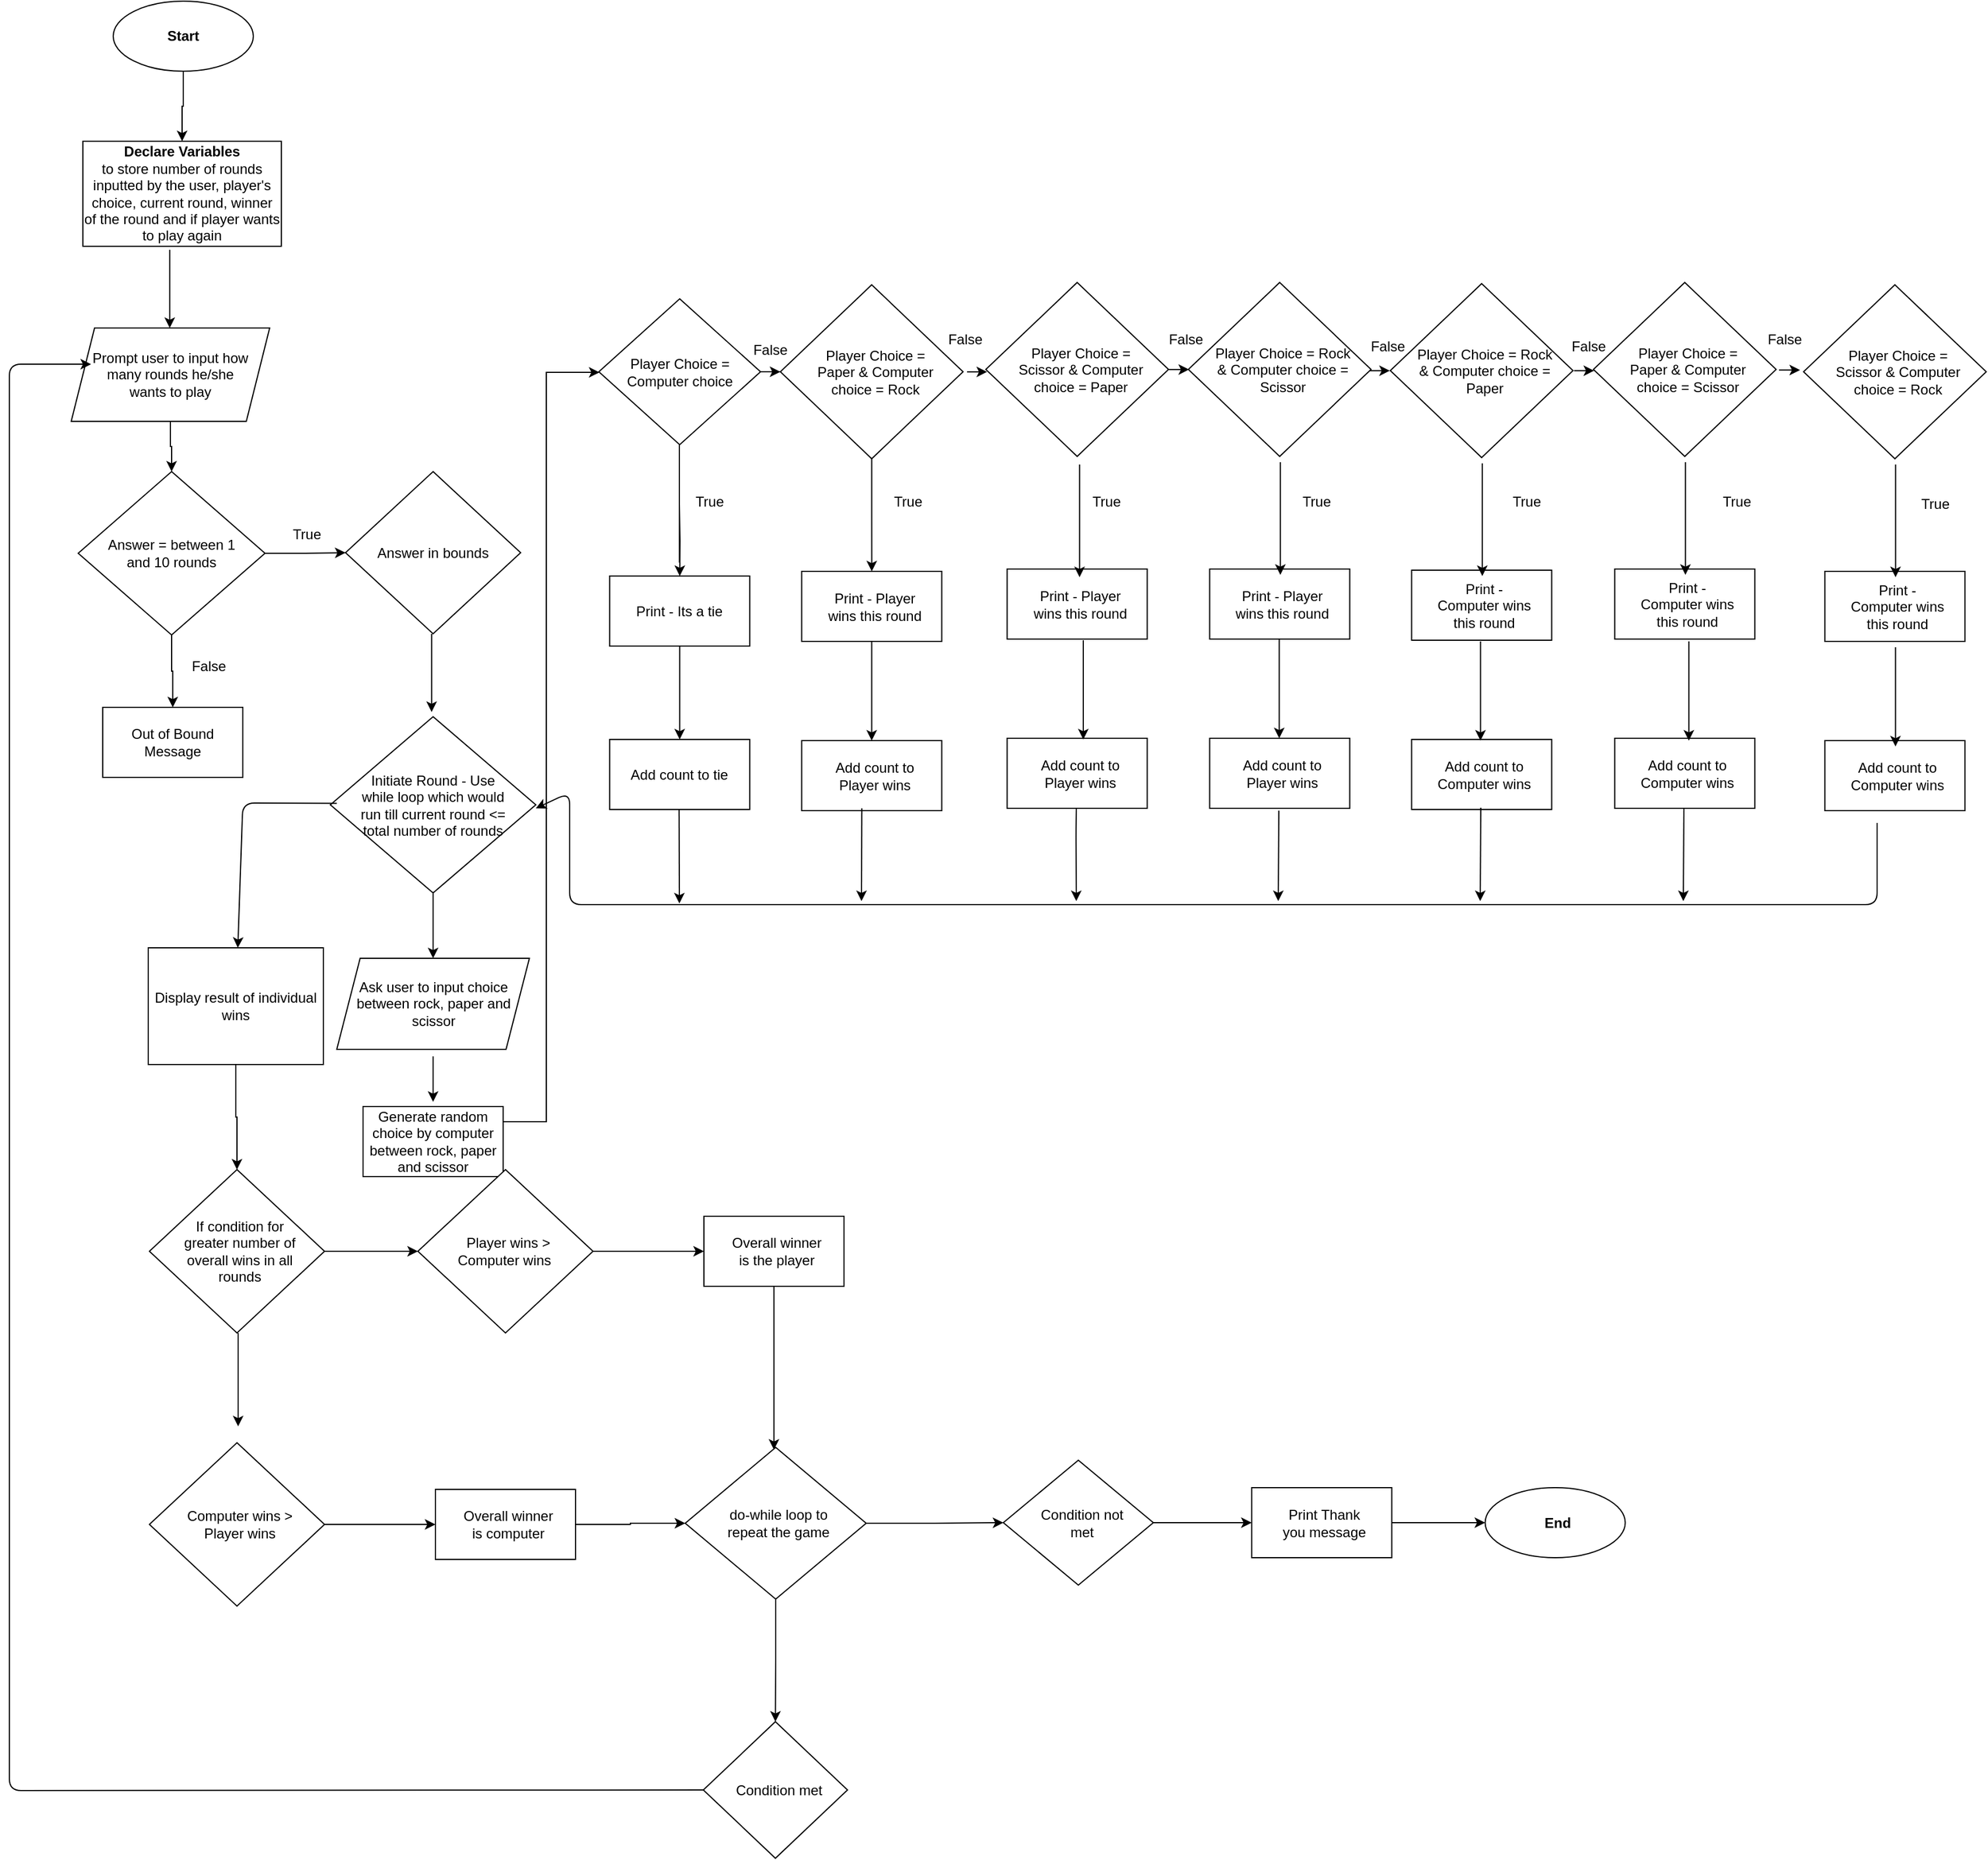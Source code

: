 <mxfile version="15.3.0" type="device"><diagram id="C5RBs43oDa-KdzZeNtuy" name="Page-1"><mxGraphModel dx="2771" dy="669" grid="1" gridSize="10" guides="1" tooltips="1" connect="1" arrows="1" fold="1" page="1" pageScale="1" pageWidth="1654" pageHeight="1169" math="0" shadow="0"><root><mxCell id="WIyWlLk6GJQsqaUBKTNV-0"/><mxCell id="WIyWlLk6GJQsqaUBKTNV-1" parent="WIyWlLk6GJQsqaUBKTNV-0"/><mxCell id="JUkOuevVj1jtZWXsdMkm-1" value="" style="edgeStyle=orthogonalEdgeStyle;rounded=0;orthogonalLoop=1;jettySize=auto;html=1;exitX=0.5;exitY=1;exitDx=0;exitDy=0;entryX=0.5;entryY=0;entryDx=0;entryDy=0;" parent="WIyWlLk6GJQsqaUBKTNV-1" source="JUkOuevVj1jtZWXsdMkm-0" target="WIyWlLk6GJQsqaUBKTNV-3" edge="1"><mxGeometry relative="1" as="geometry"/></mxCell><mxCell id="WIyWlLk6GJQsqaUBKTNV-3" value="&lt;b&gt;Declare Variables&lt;/b&gt;&lt;br&gt;to store number of rounds inputted by the user, player's choice, current round, winner of the round and if player wants to play again" style="rounded=0;whiteSpace=wrap;html=1;fontSize=12;glass=0;strokeWidth=1;shadow=0;" parent="WIyWlLk6GJQsqaUBKTNV-1" vertex="1"><mxGeometry x="23" y="139" width="170" height="90" as="geometry"/></mxCell><mxCell id="JUkOuevVj1jtZWXsdMkm-0" value="&lt;b&gt;Start&lt;/b&gt;" style="ellipse;whiteSpace=wrap;html=1;rounded=1;shadow=0;strokeWidth=1;glass=0;" parent="WIyWlLk6GJQsqaUBKTNV-1" vertex="1"><mxGeometry x="49" y="19" width="120" height="60" as="geometry"/></mxCell><mxCell id="_ZyoI_mvAXQ_mDscPyOD-2" value="" style="edgeStyle=orthogonalEdgeStyle;rounded=0;orthogonalLoop=1;jettySize=auto;html=1;" edge="1" parent="WIyWlLk6GJQsqaUBKTNV-1" source="_ZyoI_mvAXQ_mDscPyOD-0" target="_ZyoI_mvAXQ_mDscPyOD-1"><mxGeometry relative="1" as="geometry"/></mxCell><mxCell id="_ZyoI_mvAXQ_mDscPyOD-0" value="Prompt user to input how many rounds he/she wants to play" style="shape=parallelogram;perimeter=parallelogramPerimeter;html=1;fixedSize=1;rounded=0;whiteSpace=wrap;spacingLeft=15;spacingRight=15;" vertex="1" parent="WIyWlLk6GJQsqaUBKTNV-1"><mxGeometry x="13" y="299" width="170" height="80" as="geometry"/></mxCell><mxCell id="_ZyoI_mvAXQ_mDscPyOD-6" value="" style="edgeStyle=orthogonalEdgeStyle;rounded=0;orthogonalLoop=1;jettySize=auto;html=1;" edge="1" parent="WIyWlLk6GJQsqaUBKTNV-1" source="_ZyoI_mvAXQ_mDscPyOD-1" target="_ZyoI_mvAXQ_mDscPyOD-5"><mxGeometry relative="1" as="geometry"/></mxCell><mxCell id="_ZyoI_mvAXQ_mDscPyOD-13" value="" style="edgeStyle=orthogonalEdgeStyle;rounded=0;orthogonalLoop=1;jettySize=auto;html=1;" edge="1" parent="WIyWlLk6GJQsqaUBKTNV-1" source="_ZyoI_mvAXQ_mDscPyOD-1" target="_ZyoI_mvAXQ_mDscPyOD-14"><mxGeometry relative="1" as="geometry"><mxPoint x="301" y="492" as="targetPoint"/></mxGeometry></mxCell><mxCell id="_ZyoI_mvAXQ_mDscPyOD-1" value="Answer = between 1 and 10 rounds" style="rhombus;whiteSpace=wrap;html=1;rounded=0;spacingLeft=15;spacingRight=15;" vertex="1" parent="WIyWlLk6GJQsqaUBKTNV-1"><mxGeometry x="19" y="422" width="160" height="140" as="geometry"/></mxCell><mxCell id="_ZyoI_mvAXQ_mDscPyOD-5" value="Out of Bound Message" style="whiteSpace=wrap;html=1;rounded=0;spacingLeft=15;spacingRight=15;" vertex="1" parent="WIyWlLk6GJQsqaUBKTNV-1"><mxGeometry x="40" y="624" width="120" height="60" as="geometry"/></mxCell><mxCell id="_ZyoI_mvAXQ_mDscPyOD-9" value="" style="endArrow=classic;html=1;" edge="1" parent="WIyWlLk6GJQsqaUBKTNV-1"><mxGeometry width="50" height="50" relative="1" as="geometry"><mxPoint x="97.41" y="232" as="sourcePoint"/><mxPoint x="97.41" y="299" as="targetPoint"/><Array as="points"><mxPoint x="97.41" y="269"/></Array></mxGeometry></mxCell><mxCell id="_ZyoI_mvAXQ_mDscPyOD-10" value="False" style="text;html=1;strokeColor=none;fillColor=none;align=center;verticalAlign=middle;whiteSpace=wrap;rounded=0;" vertex="1" parent="WIyWlLk6GJQsqaUBKTNV-1"><mxGeometry x="111" y="579" width="40" height="20" as="geometry"/></mxCell><mxCell id="_ZyoI_mvAXQ_mDscPyOD-11" value="True" style="text;html=1;strokeColor=none;fillColor=none;align=center;verticalAlign=middle;whiteSpace=wrap;rounded=0;" vertex="1" parent="WIyWlLk6GJQsqaUBKTNV-1"><mxGeometry x="205" y="466" width="20" height="20" as="geometry"/></mxCell><mxCell id="_ZyoI_mvAXQ_mDscPyOD-14" value="Answer in bounds" style="rhombus;whiteSpace=wrap;html=1;rounded=0;" vertex="1" parent="WIyWlLk6GJQsqaUBKTNV-1"><mxGeometry x="248" y="422" width="150" height="139" as="geometry"/></mxCell><mxCell id="_ZyoI_mvAXQ_mDscPyOD-15" value="Ask user to input choice between rock, paper and scissor" style="shape=parallelogram;perimeter=parallelogramPerimeter;whiteSpace=wrap;html=1;fixedSize=1;rounded=0;" vertex="1" parent="WIyWlLk6GJQsqaUBKTNV-1"><mxGeometry x="240.5" y="839" width="165" height="78" as="geometry"/></mxCell><mxCell id="_ZyoI_mvAXQ_mDscPyOD-18" value="" style="edgeStyle=orthogonalEdgeStyle;rounded=0;orthogonalLoop=1;jettySize=auto;html=1;" edge="1" parent="WIyWlLk6GJQsqaUBKTNV-1" source="_ZyoI_mvAXQ_mDscPyOD-17" target="_ZyoI_mvAXQ_mDscPyOD-15"><mxGeometry relative="1" as="geometry"/></mxCell><mxCell id="_ZyoI_mvAXQ_mDscPyOD-17" value="Initiate Round - Use while loop which would run till current round &amp;lt;= total number of rounds" style="rhombus;whiteSpace=wrap;html=1;rounded=0;spacingLeft=20;spacingRight=20;" vertex="1" parent="WIyWlLk6GJQsqaUBKTNV-1"><mxGeometry x="235" y="632" width="176" height="151" as="geometry"/></mxCell><mxCell id="_ZyoI_mvAXQ_mDscPyOD-23" value="" style="edgeStyle=orthogonalEdgeStyle;rounded=0;orthogonalLoop=1;jettySize=auto;html=1;" edge="1" parent="WIyWlLk6GJQsqaUBKTNV-1" source="_ZyoI_mvAXQ_mDscPyOD-19" target="_ZyoI_mvAXQ_mDscPyOD-22"><mxGeometry relative="1" as="geometry"><Array as="points"><mxPoint x="420" y="979"/><mxPoint x="420" y="337"/></Array></mxGeometry></mxCell><mxCell id="_ZyoI_mvAXQ_mDscPyOD-19" value="Generate random choice by computer between rock, paper and scissor" style="whiteSpace=wrap;html=1;rounded=0;" vertex="1" parent="WIyWlLk6GJQsqaUBKTNV-1"><mxGeometry x="263" y="966" width="120" height="60" as="geometry"/></mxCell><mxCell id="_ZyoI_mvAXQ_mDscPyOD-25" value="" style="edgeStyle=orthogonalEdgeStyle;rounded=0;orthogonalLoop=1;jettySize=auto;html=1;startArrow=none;" edge="1" parent="WIyWlLk6GJQsqaUBKTNV-1" target="_ZyoI_mvAXQ_mDscPyOD-24"><mxGeometry relative="1" as="geometry"><mxPoint x="534" y="450" as="sourcePoint"/></mxGeometry></mxCell><mxCell id="_ZyoI_mvAXQ_mDscPyOD-31" value="" style="edgeStyle=orthogonalEdgeStyle;rounded=0;orthogonalLoop=1;jettySize=auto;html=1;" edge="1" parent="WIyWlLk6GJQsqaUBKTNV-1" source="_ZyoI_mvAXQ_mDscPyOD-22" target="_ZyoI_mvAXQ_mDscPyOD-30"><mxGeometry relative="1" as="geometry"/></mxCell><mxCell id="_ZyoI_mvAXQ_mDscPyOD-22" value="Player Choice = Computer choice" style="rhombus;whiteSpace=wrap;html=1;rounded=0;" vertex="1" parent="WIyWlLk6GJQsqaUBKTNV-1"><mxGeometry x="465" y="274" width="138.5" height="125" as="geometry"/></mxCell><mxCell id="_ZyoI_mvAXQ_mDscPyOD-27" value="" style="edgeStyle=orthogonalEdgeStyle;rounded=0;orthogonalLoop=1;jettySize=auto;html=1;" edge="1" parent="WIyWlLk6GJQsqaUBKTNV-1" source="_ZyoI_mvAXQ_mDscPyOD-24" target="_ZyoI_mvAXQ_mDscPyOD-26"><mxGeometry relative="1" as="geometry"/></mxCell><mxCell id="_ZyoI_mvAXQ_mDscPyOD-24" value="Print - Its a tie" style="whiteSpace=wrap;html=1;rounded=0;" vertex="1" parent="WIyWlLk6GJQsqaUBKTNV-1"><mxGeometry x="474.25" y="511.5" width="120" height="60" as="geometry"/></mxCell><mxCell id="_ZyoI_mvAXQ_mDscPyOD-26" value="Add count to tie" style="whiteSpace=wrap;html=1;rounded=0;" vertex="1" parent="WIyWlLk6GJQsqaUBKTNV-1"><mxGeometry x="474.25" y="651.5" width="120" height="60" as="geometry"/></mxCell><mxCell id="_ZyoI_mvAXQ_mDscPyOD-36" value="" style="edgeStyle=orthogonalEdgeStyle;rounded=0;orthogonalLoop=1;jettySize=auto;html=1;" edge="1" parent="WIyWlLk6GJQsqaUBKTNV-1" source="_ZyoI_mvAXQ_mDscPyOD-30" target="_ZyoI_mvAXQ_mDscPyOD-35"><mxGeometry relative="1" as="geometry"/></mxCell><mxCell id="_ZyoI_mvAXQ_mDscPyOD-30" value="Player Choice = Paper &amp;amp; Computer choice = Rock" style="rhombus;whiteSpace=wrap;html=1;rounded=0;spacingLeft=20;spacingRight=15;" vertex="1" parent="WIyWlLk6GJQsqaUBKTNV-1"><mxGeometry x="620.5" y="262" width="156.5" height="149" as="geometry"/></mxCell><mxCell id="_ZyoI_mvAXQ_mDscPyOD-32" value="True" style="text;html=1;strokeColor=none;fillColor=none;align=center;verticalAlign=middle;whiteSpace=wrap;rounded=0;" vertex="1" parent="WIyWlLk6GJQsqaUBKTNV-1"><mxGeometry x="550" y="438" width="20" height="20" as="geometry"/></mxCell><mxCell id="_ZyoI_mvAXQ_mDscPyOD-33" value="" style="edgeStyle=orthogonalEdgeStyle;rounded=0;orthogonalLoop=1;jettySize=auto;html=1;endArrow=none;" edge="1" parent="WIyWlLk6GJQsqaUBKTNV-1" source="_ZyoI_mvAXQ_mDscPyOD-22"><mxGeometry relative="1" as="geometry"><mxPoint x="534.235" y="398.987" as="sourcePoint"/><mxPoint x="534" y="500" as="targetPoint"/><Array as="points"><mxPoint x="534" y="440"/></Array></mxGeometry></mxCell><mxCell id="_ZyoI_mvAXQ_mDscPyOD-34" value="False" style="text;html=1;strokeColor=none;fillColor=none;align=center;verticalAlign=middle;whiteSpace=wrap;rounded=0;" vertex="1" parent="WIyWlLk6GJQsqaUBKTNV-1"><mxGeometry x="592" y="308" width="40" height="20" as="geometry"/></mxCell><mxCell id="_ZyoI_mvAXQ_mDscPyOD-38" value="" style="edgeStyle=orthogonalEdgeStyle;rounded=0;orthogonalLoop=1;jettySize=auto;html=1;" edge="1" parent="WIyWlLk6GJQsqaUBKTNV-1" source="_ZyoI_mvAXQ_mDscPyOD-35" target="_ZyoI_mvAXQ_mDscPyOD-37"><mxGeometry relative="1" as="geometry"/></mxCell><mxCell id="_ZyoI_mvAXQ_mDscPyOD-35" value="Print - Player wins this round" style="whiteSpace=wrap;html=1;rounded=0;spacingLeft=20;spacingRight=15;" vertex="1" parent="WIyWlLk6GJQsqaUBKTNV-1"><mxGeometry x="638.75" y="507.5" width="120" height="60" as="geometry"/></mxCell><mxCell id="_ZyoI_mvAXQ_mDscPyOD-37" value="Add count to Player wins" style="whiteSpace=wrap;html=1;rounded=0;spacingLeft=20;spacingRight=15;" vertex="1" parent="WIyWlLk6GJQsqaUBKTNV-1"><mxGeometry x="638.75" y="652.5" width="120" height="60" as="geometry"/></mxCell><mxCell id="_ZyoI_mvAXQ_mDscPyOD-41" value="Player Choice = Scissor &amp;amp; Computer choice = Paper" style="rhombus;whiteSpace=wrap;html=1;rounded=0;spacingLeft=20;spacingRight=15;" vertex="1" parent="WIyWlLk6GJQsqaUBKTNV-1"><mxGeometry x="796.5" y="260" width="156.5" height="149" as="geometry"/></mxCell><mxCell id="_ZyoI_mvAXQ_mDscPyOD-42" value="Print - Player wins this round" style="whiteSpace=wrap;html=1;rounded=0;spacingLeft=20;spacingRight=15;" vertex="1" parent="WIyWlLk6GJQsqaUBKTNV-1"><mxGeometry x="814.75" y="505.5" width="120" height="60" as="geometry"/></mxCell><mxCell id="_ZyoI_mvAXQ_mDscPyOD-43" value="Add count to Player wins" style="whiteSpace=wrap;html=1;rounded=0;spacingLeft=20;spacingRight=15;" vertex="1" parent="WIyWlLk6GJQsqaUBKTNV-1"><mxGeometry x="814.75" y="650.5" width="120" height="60" as="geometry"/></mxCell><mxCell id="_ZyoI_mvAXQ_mDscPyOD-44" value="Player Choice = Rock &amp;amp; Computer choice = Scissor" style="rhombus;whiteSpace=wrap;html=1;rounded=0;spacingLeft=20;spacingRight=15;" vertex="1" parent="WIyWlLk6GJQsqaUBKTNV-1"><mxGeometry x="970" y="260" width="156.5" height="149" as="geometry"/></mxCell><mxCell id="_ZyoI_mvAXQ_mDscPyOD-45" value="Print - Player wins this round" style="whiteSpace=wrap;html=1;rounded=0;spacingLeft=20;spacingRight=15;" vertex="1" parent="WIyWlLk6GJQsqaUBKTNV-1"><mxGeometry x="988.25" y="505.5" width="120" height="60" as="geometry"/></mxCell><mxCell id="_ZyoI_mvAXQ_mDscPyOD-46" value="Add count to Player wins" style="whiteSpace=wrap;html=1;rounded=0;spacingLeft=20;spacingRight=15;" vertex="1" parent="WIyWlLk6GJQsqaUBKTNV-1"><mxGeometry x="988.25" y="650.5" width="120" height="60" as="geometry"/></mxCell><mxCell id="_ZyoI_mvAXQ_mDscPyOD-47" value="" style="edgeStyle=orthogonalEdgeStyle;rounded=0;orthogonalLoop=1;jettySize=auto;html=1;" edge="1" parent="WIyWlLk6GJQsqaUBKTNV-1"><mxGeometry relative="1" as="geometry"><mxPoint x="876.8" y="415.952" as="sourcePoint"/><mxPoint x="876.8" y="512.5" as="targetPoint"/></mxGeometry></mxCell><mxCell id="_ZyoI_mvAXQ_mDscPyOD-48" value="" style="edgeStyle=orthogonalEdgeStyle;rounded=0;orthogonalLoop=1;jettySize=auto;html=1;" edge="1" parent="WIyWlLk6GJQsqaUBKTNV-1"><mxGeometry relative="1" as="geometry"><mxPoint x="880" y="566.5" as="sourcePoint"/><mxPoint x="880" y="651.5" as="targetPoint"/></mxGeometry></mxCell><mxCell id="_ZyoI_mvAXQ_mDscPyOD-49" value="" style="edgeStyle=orthogonalEdgeStyle;rounded=0;orthogonalLoop=1;jettySize=auto;html=1;" edge="1" parent="WIyWlLk6GJQsqaUBKTNV-1"><mxGeometry relative="1" as="geometry"><mxPoint x="1048.8" y="413.952" as="sourcePoint"/><mxPoint x="1048.8" y="510.5" as="targetPoint"/></mxGeometry></mxCell><mxCell id="_ZyoI_mvAXQ_mDscPyOD-55" value="True" style="text;html=1;strokeColor=none;fillColor=none;align=center;verticalAlign=middle;whiteSpace=wrap;rounded=0;" vertex="1" parent="WIyWlLk6GJQsqaUBKTNV-1"><mxGeometry x="720" y="438" width="20" height="20" as="geometry"/></mxCell><mxCell id="_ZyoI_mvAXQ_mDscPyOD-56" value="True" style="text;html=1;strokeColor=none;fillColor=none;align=center;verticalAlign=middle;whiteSpace=wrap;rounded=0;" vertex="1" parent="WIyWlLk6GJQsqaUBKTNV-1"><mxGeometry x="890" y="438" width="20" height="20" as="geometry"/></mxCell><mxCell id="_ZyoI_mvAXQ_mDscPyOD-57" value="True" style="text;html=1;strokeColor=none;fillColor=none;align=center;verticalAlign=middle;whiteSpace=wrap;rounded=0;" vertex="1" parent="WIyWlLk6GJQsqaUBKTNV-1"><mxGeometry x="1070" y="438" width="20" height="20" as="geometry"/></mxCell><mxCell id="_ZyoI_mvAXQ_mDscPyOD-58" value="False" style="text;html=1;strokeColor=none;fillColor=none;align=center;verticalAlign=middle;whiteSpace=wrap;rounded=0;" vertex="1" parent="WIyWlLk6GJQsqaUBKTNV-1"><mxGeometry x="758.75" y="299" width="40" height="20" as="geometry"/></mxCell><mxCell id="_ZyoI_mvAXQ_mDscPyOD-59" value="False" style="text;html=1;strokeColor=none;fillColor=none;align=center;verticalAlign=middle;whiteSpace=wrap;rounded=0;" vertex="1" parent="WIyWlLk6GJQsqaUBKTNV-1"><mxGeometry x="948.25" y="299" width="40" height="20" as="geometry"/></mxCell><mxCell id="_ZyoI_mvAXQ_mDscPyOD-61" value="" style="edgeStyle=orthogonalEdgeStyle;rounded=0;orthogonalLoop=1;jettySize=auto;html=1;" edge="1" parent="WIyWlLk6GJQsqaUBKTNV-1"><mxGeometry relative="1" as="geometry"><mxPoint x="780.389" y="336.6" as="sourcePoint"/><mxPoint x="797.605" y="336.6" as="targetPoint"/></mxGeometry></mxCell><mxCell id="_ZyoI_mvAXQ_mDscPyOD-62" value="" style="edgeStyle=orthogonalEdgeStyle;rounded=0;orthogonalLoop=1;jettySize=auto;html=1;" edge="1" parent="WIyWlLk6GJQsqaUBKTNV-1"><mxGeometry relative="1" as="geometry"><mxPoint x="953.389" y="334.6" as="sourcePoint"/><mxPoint x="970.605" y="334.6" as="targetPoint"/></mxGeometry></mxCell><mxCell id="_ZyoI_mvAXQ_mDscPyOD-63" value="Player Choice = Rock &amp;amp; Computer choice = Paper" style="rhombus;whiteSpace=wrap;html=1;rounded=0;spacingLeft=20;spacingRight=15;" vertex="1" parent="WIyWlLk6GJQsqaUBKTNV-1"><mxGeometry x="1143" y="261" width="156.5" height="149" as="geometry"/></mxCell><mxCell id="_ZyoI_mvAXQ_mDscPyOD-64" value="Print - Computer wins this round" style="whiteSpace=wrap;html=1;rounded=0;spacingLeft=20;spacingRight=15;" vertex="1" parent="WIyWlLk6GJQsqaUBKTNV-1"><mxGeometry x="1161.25" y="506.5" width="120" height="60" as="geometry"/></mxCell><mxCell id="_ZyoI_mvAXQ_mDscPyOD-65" value="Add count to Computer wins" style="whiteSpace=wrap;html=1;rounded=0;spacingLeft=20;spacingRight=15;" vertex="1" parent="WIyWlLk6GJQsqaUBKTNV-1"><mxGeometry x="1161.25" y="651.5" width="120" height="60" as="geometry"/></mxCell><mxCell id="_ZyoI_mvAXQ_mDscPyOD-66" value="" style="edgeStyle=orthogonalEdgeStyle;rounded=0;orthogonalLoop=1;jettySize=auto;html=1;" edge="1" parent="WIyWlLk6GJQsqaUBKTNV-1"><mxGeometry relative="1" as="geometry"><mxPoint x="1221.8" y="414.952" as="sourcePoint"/><mxPoint x="1221.8" y="511.5" as="targetPoint"/></mxGeometry></mxCell><mxCell id="_ZyoI_mvAXQ_mDscPyOD-68" value="Player Choice = Paper &amp;amp; Computer choice = Scissor" style="rhombus;whiteSpace=wrap;html=1;rounded=0;spacingLeft=20;spacingRight=15;" vertex="1" parent="WIyWlLk6GJQsqaUBKTNV-1"><mxGeometry x="1317" y="260" width="156.5" height="149" as="geometry"/></mxCell><mxCell id="_ZyoI_mvAXQ_mDscPyOD-69" value="Print - Computer wins this round" style="whiteSpace=wrap;html=1;rounded=0;spacingLeft=20;spacingRight=15;" vertex="1" parent="WIyWlLk6GJQsqaUBKTNV-1"><mxGeometry x="1335.25" y="505.5" width="120" height="60" as="geometry"/></mxCell><mxCell id="_ZyoI_mvAXQ_mDscPyOD-70" value="Add count to Computer wins" style="whiteSpace=wrap;html=1;rounded=0;spacingLeft=20;spacingRight=15;" vertex="1" parent="WIyWlLk6GJQsqaUBKTNV-1"><mxGeometry x="1335.25" y="650.5" width="120" height="60" as="geometry"/></mxCell><mxCell id="_ZyoI_mvAXQ_mDscPyOD-71" value="" style="edgeStyle=orthogonalEdgeStyle;rounded=0;orthogonalLoop=1;jettySize=auto;html=1;" edge="1" parent="WIyWlLk6GJQsqaUBKTNV-1"><mxGeometry relative="1" as="geometry"><mxPoint x="1395.8" y="413.952" as="sourcePoint"/><mxPoint x="1395.8" y="510.5" as="targetPoint"/></mxGeometry></mxCell><mxCell id="_ZyoI_mvAXQ_mDscPyOD-72" value="" style="edgeStyle=orthogonalEdgeStyle;rounded=0;orthogonalLoop=1;jettySize=auto;html=1;" edge="1" parent="WIyWlLk6GJQsqaUBKTNV-1"><mxGeometry relative="1" as="geometry"><mxPoint x="1398.75" y="567.5" as="sourcePoint"/><mxPoint x="1398.75" y="652.5" as="targetPoint"/></mxGeometry></mxCell><mxCell id="_ZyoI_mvAXQ_mDscPyOD-73" value="Player Choice = Scissor &amp;amp; Computer choice = Rock" style="rhombus;whiteSpace=wrap;html=1;rounded=0;spacingLeft=20;spacingRight=15;" vertex="1" parent="WIyWlLk6GJQsqaUBKTNV-1"><mxGeometry x="1497" y="262" width="156.5" height="149" as="geometry"/></mxCell><mxCell id="_ZyoI_mvAXQ_mDscPyOD-74" value="Print - Computer wins this round" style="whiteSpace=wrap;html=1;rounded=0;spacingLeft=20;spacingRight=15;" vertex="1" parent="WIyWlLk6GJQsqaUBKTNV-1"><mxGeometry x="1515.25" y="507.5" width="120" height="60" as="geometry"/></mxCell><mxCell id="_ZyoI_mvAXQ_mDscPyOD-75" value="Add count to Computer wins" style="whiteSpace=wrap;html=1;rounded=0;spacingLeft=20;spacingRight=15;" vertex="1" parent="WIyWlLk6GJQsqaUBKTNV-1"><mxGeometry x="1515.25" y="652.5" width="120" height="60" as="geometry"/></mxCell><mxCell id="_ZyoI_mvAXQ_mDscPyOD-76" value="" style="edgeStyle=orthogonalEdgeStyle;rounded=0;orthogonalLoop=1;jettySize=auto;html=1;" edge="1" parent="WIyWlLk6GJQsqaUBKTNV-1"><mxGeometry relative="1" as="geometry"><mxPoint x="1575.8" y="415.952" as="sourcePoint"/><mxPoint x="1575.8" y="512.5" as="targetPoint"/></mxGeometry></mxCell><mxCell id="_ZyoI_mvAXQ_mDscPyOD-77" value="" style="edgeStyle=orthogonalEdgeStyle;rounded=0;orthogonalLoop=1;jettySize=auto;html=1;" edge="1" parent="WIyWlLk6GJQsqaUBKTNV-1"><mxGeometry relative="1" as="geometry"><mxPoint x="1575.75" y="572.5" as="sourcePoint"/><mxPoint x="1575.75" y="657.5" as="targetPoint"/></mxGeometry></mxCell><mxCell id="_ZyoI_mvAXQ_mDscPyOD-78" value="True" style="text;html=1;strokeColor=none;fillColor=none;align=center;verticalAlign=middle;whiteSpace=wrap;rounded=0;" vertex="1" parent="WIyWlLk6GJQsqaUBKTNV-1"><mxGeometry x="1250" y="438" width="20" height="20" as="geometry"/></mxCell><mxCell id="_ZyoI_mvAXQ_mDscPyOD-79" value="True" style="text;html=1;strokeColor=none;fillColor=none;align=center;verticalAlign=middle;whiteSpace=wrap;rounded=0;" vertex="1" parent="WIyWlLk6GJQsqaUBKTNV-1"><mxGeometry x="1430" y="438" width="20" height="20" as="geometry"/></mxCell><mxCell id="_ZyoI_mvAXQ_mDscPyOD-80" value="True" style="text;html=1;strokeColor=none;fillColor=none;align=center;verticalAlign=middle;whiteSpace=wrap;rounded=0;" vertex="1" parent="WIyWlLk6GJQsqaUBKTNV-1"><mxGeometry x="1600" y="440" width="20" height="20" as="geometry"/></mxCell><mxCell id="_ZyoI_mvAXQ_mDscPyOD-82" value="False" style="text;html=1;strokeColor=none;fillColor=none;align=center;verticalAlign=middle;whiteSpace=wrap;rounded=0;" vertex="1" parent="WIyWlLk6GJQsqaUBKTNV-1"><mxGeometry x="1121.25" y="305" width="40" height="20" as="geometry"/></mxCell><mxCell id="_ZyoI_mvAXQ_mDscPyOD-83" value="" style="edgeStyle=orthogonalEdgeStyle;rounded=0;orthogonalLoop=1;jettySize=auto;html=1;" edge="1" parent="WIyWlLk6GJQsqaUBKTNV-1"><mxGeometry relative="1" as="geometry"><mxPoint x="1125.389" y="335.6" as="sourcePoint"/><mxPoint x="1142.605" y="335.6" as="targetPoint"/></mxGeometry></mxCell><mxCell id="_ZyoI_mvAXQ_mDscPyOD-84" value="False" style="text;html=1;strokeColor=none;fillColor=none;align=center;verticalAlign=middle;whiteSpace=wrap;rounded=0;" vertex="1" parent="WIyWlLk6GJQsqaUBKTNV-1"><mxGeometry x="1293.25" y="305" width="40" height="20" as="geometry"/></mxCell><mxCell id="_ZyoI_mvAXQ_mDscPyOD-85" value="" style="edgeStyle=orthogonalEdgeStyle;rounded=0;orthogonalLoop=1;jettySize=auto;html=1;" edge="1" parent="WIyWlLk6GJQsqaUBKTNV-1"><mxGeometry relative="1" as="geometry"><mxPoint x="1300.389" y="335.6" as="sourcePoint"/><mxPoint x="1317.605" y="335.6" as="targetPoint"/></mxGeometry></mxCell><mxCell id="_ZyoI_mvAXQ_mDscPyOD-86" value="False" style="text;html=1;strokeColor=none;fillColor=none;align=center;verticalAlign=middle;whiteSpace=wrap;rounded=0;" vertex="1" parent="WIyWlLk6GJQsqaUBKTNV-1"><mxGeometry x="1461.25" y="299" width="40" height="20" as="geometry"/></mxCell><mxCell id="_ZyoI_mvAXQ_mDscPyOD-87" value="" style="edgeStyle=orthogonalEdgeStyle;rounded=0;orthogonalLoop=1;jettySize=auto;html=1;" edge="1" parent="WIyWlLk6GJQsqaUBKTNV-1"><mxGeometry relative="1" as="geometry"><mxPoint x="1476" y="335" as="sourcePoint"/><mxPoint x="1494" y="335" as="targetPoint"/></mxGeometry></mxCell><mxCell id="_ZyoI_mvAXQ_mDscPyOD-90" value="" style="endArrow=classic;html=1;entryX=1;entryY=0.5;entryDx=0;entryDy=0;" edge="1" parent="WIyWlLk6GJQsqaUBKTNV-1"><mxGeometry width="50" height="50" relative="1" as="geometry"><mxPoint x="1560" y="723" as="sourcePoint"/><mxPoint x="411" y="710.5" as="targetPoint"/><Array as="points"><mxPoint x="1560" y="793"/><mxPoint x="1220" y="793"/><mxPoint x="440" y="793"/><mxPoint x="440" y="697"/></Array></mxGeometry></mxCell><mxCell id="_ZyoI_mvAXQ_mDscPyOD-91" value="" style="endArrow=classic;html=1;" edge="1" parent="WIyWlLk6GJQsqaUBKTNV-1"><mxGeometry width="50" height="50" relative="1" as="geometry"><mxPoint x="1220.5" y="710" as="sourcePoint"/><mxPoint x="1220" y="790" as="targetPoint"/></mxGeometry></mxCell><mxCell id="_ZyoI_mvAXQ_mDscPyOD-92" value="" style="endArrow=classic;html=1;" edge="1" parent="WIyWlLk6GJQsqaUBKTNV-1"><mxGeometry width="50" height="50" relative="1" as="geometry"><mxPoint x="1394.5" y="710.5" as="sourcePoint"/><mxPoint x="1394" y="790" as="targetPoint"/></mxGeometry></mxCell><mxCell id="_ZyoI_mvAXQ_mDscPyOD-93" value="" style="endArrow=classic;html=1;" edge="1" parent="WIyWlLk6GJQsqaUBKTNV-1"><mxGeometry width="50" height="50" relative="1" as="geometry"><mxPoint x="1047.5" y="712.5" as="sourcePoint"/><mxPoint x="1047" y="790" as="targetPoint"/></mxGeometry></mxCell><mxCell id="_ZyoI_mvAXQ_mDscPyOD-94" value="" style="endArrow=classic;html=1;" edge="1" parent="WIyWlLk6GJQsqaUBKTNV-1"><mxGeometry width="50" height="50" relative="1" as="geometry"><mxPoint x="874" y="710.5" as="sourcePoint"/><mxPoint x="874" y="790" as="targetPoint"/><Array as="points"><mxPoint x="873.75" y="730.5"/></Array></mxGeometry></mxCell><mxCell id="_ZyoI_mvAXQ_mDscPyOD-95" value="" style="endArrow=classic;html=1;" edge="1" parent="WIyWlLk6GJQsqaUBKTNV-1"><mxGeometry width="50" height="50" relative="1" as="geometry"><mxPoint x="690.25" y="710.5" as="sourcePoint"/><mxPoint x="690" y="790" as="targetPoint"/></mxGeometry></mxCell><mxCell id="_ZyoI_mvAXQ_mDscPyOD-96" value="" style="endArrow=classic;html=1;" edge="1" parent="WIyWlLk6GJQsqaUBKTNV-1"><mxGeometry width="50" height="50" relative="1" as="geometry"><mxPoint x="533.75" y="712" as="sourcePoint"/><mxPoint x="534" y="792" as="targetPoint"/></mxGeometry></mxCell><mxCell id="_ZyoI_mvAXQ_mDscPyOD-98" value="" style="edgeStyle=orthogonalEdgeStyle;rounded=0;orthogonalLoop=1;jettySize=auto;html=1;" edge="1" parent="WIyWlLk6GJQsqaUBKTNV-1"><mxGeometry relative="1" as="geometry"><mxPoint x="1220.25" y="567.5" as="sourcePoint"/><mxPoint x="1220.25" y="652.5" as="targetPoint"/></mxGeometry></mxCell><mxCell id="_ZyoI_mvAXQ_mDscPyOD-100" value="" style="edgeStyle=orthogonalEdgeStyle;rounded=0;orthogonalLoop=1;jettySize=auto;html=1;" edge="1" parent="WIyWlLk6GJQsqaUBKTNV-1"><mxGeometry relative="1" as="geometry"><mxPoint x="1047.83" y="565.5" as="sourcePoint"/><mxPoint x="1047.83" y="650.5" as="targetPoint"/></mxGeometry></mxCell><mxCell id="_ZyoI_mvAXQ_mDscPyOD-101" value="" style="edgeStyle=orthogonalEdgeStyle;rounded=0;orthogonalLoop=1;jettySize=auto;html=1;" edge="1" parent="WIyWlLk6GJQsqaUBKTNV-1"><mxGeometry relative="1" as="geometry"><mxPoint x="321.75" y="561" as="sourcePoint"/><mxPoint x="321.75" y="628" as="targetPoint"/></mxGeometry></mxCell><mxCell id="_ZyoI_mvAXQ_mDscPyOD-103" value="" style="edgeStyle=orthogonalEdgeStyle;rounded=0;orthogonalLoop=1;jettySize=auto;html=1;" edge="1" parent="WIyWlLk6GJQsqaUBKTNV-1"><mxGeometry relative="1" as="geometry"><mxPoint x="323" y="923.0" as="sourcePoint"/><mxPoint x="323" y="962" as="targetPoint"/></mxGeometry></mxCell><mxCell id="_ZyoI_mvAXQ_mDscPyOD-106" value="" style="endArrow=classic;html=1;" edge="1" parent="WIyWlLk6GJQsqaUBKTNV-1" target="_ZyoI_mvAXQ_mDscPyOD-107"><mxGeometry width="50" height="50" relative="1" as="geometry"><mxPoint x="240.5" y="706.25" as="sourcePoint"/><mxPoint x="160" y="860" as="targetPoint"/><Array as="points"><mxPoint x="160" y="706"/></Array></mxGeometry></mxCell><mxCell id="_ZyoI_mvAXQ_mDscPyOD-109" value="" style="edgeStyle=orthogonalEdgeStyle;rounded=0;orthogonalLoop=1;jettySize=auto;html=1;" edge="1" parent="WIyWlLk6GJQsqaUBKTNV-1" source="_ZyoI_mvAXQ_mDscPyOD-107" target="_ZyoI_mvAXQ_mDscPyOD-108"><mxGeometry relative="1" as="geometry"/></mxCell><mxCell id="_ZyoI_mvAXQ_mDscPyOD-107" value="Display result of individual wins" style="rounded=0;whiteSpace=wrap;html=1;" vertex="1" parent="WIyWlLk6GJQsqaUBKTNV-1"><mxGeometry x="79" y="830" width="150" height="100" as="geometry"/></mxCell><mxCell id="_ZyoI_mvAXQ_mDscPyOD-111" value="" style="edgeStyle=orthogonalEdgeStyle;rounded=0;orthogonalLoop=1;jettySize=auto;html=1;" edge="1" parent="WIyWlLk6GJQsqaUBKTNV-1" source="_ZyoI_mvAXQ_mDscPyOD-108" target="_ZyoI_mvAXQ_mDscPyOD-110"><mxGeometry relative="1" as="geometry"/></mxCell><mxCell id="_ZyoI_mvAXQ_mDscPyOD-115" value="" style="edgeStyle=orthogonalEdgeStyle;rounded=0;orthogonalLoop=1;jettySize=auto;html=1;" edge="1" parent="WIyWlLk6GJQsqaUBKTNV-1"><mxGeometry relative="1" as="geometry"><mxPoint x="156" y="1160" as="sourcePoint"/><mxPoint x="156" y="1240" as="targetPoint"/></mxGeometry></mxCell><mxCell id="_ZyoI_mvAXQ_mDscPyOD-108" value="If condition for greater number of overall wins in all rounds" style="rhombus;whiteSpace=wrap;html=1;rounded=0;spacingLeft=20;spacingRight=15;" vertex="1" parent="WIyWlLk6GJQsqaUBKTNV-1"><mxGeometry x="80" y="1020" width="150" height="140" as="geometry"/></mxCell><mxCell id="_ZyoI_mvAXQ_mDscPyOD-113" value="" style="edgeStyle=orthogonalEdgeStyle;rounded=0;orthogonalLoop=1;jettySize=auto;html=1;" edge="1" parent="WIyWlLk6GJQsqaUBKTNV-1" source="_ZyoI_mvAXQ_mDscPyOD-110" target="_ZyoI_mvAXQ_mDscPyOD-112"><mxGeometry relative="1" as="geometry"/></mxCell><mxCell id="_ZyoI_mvAXQ_mDscPyOD-110" value="Player wins &amp;gt; Computer wins&amp;nbsp;&amp;nbsp;" style="rhombus;whiteSpace=wrap;html=1;rounded=0;spacingLeft=20;spacingRight=15;" vertex="1" parent="WIyWlLk6GJQsqaUBKTNV-1"><mxGeometry x="310" y="1020" width="150" height="140" as="geometry"/></mxCell><mxCell id="_ZyoI_mvAXQ_mDscPyOD-112" value="Overall winner is the player" style="rounded=0;whiteSpace=wrap;html=1;spacingLeft=20;spacingRight=15;" vertex="1" parent="WIyWlLk6GJQsqaUBKTNV-1"><mxGeometry x="555" y="1060" width="120" height="60" as="geometry"/></mxCell><mxCell id="_ZyoI_mvAXQ_mDscPyOD-117" value="" style="edgeStyle=orthogonalEdgeStyle;rounded=0;orthogonalLoop=1;jettySize=auto;html=1;" edge="1" parent="WIyWlLk6GJQsqaUBKTNV-1" source="_ZyoI_mvAXQ_mDscPyOD-114" target="_ZyoI_mvAXQ_mDscPyOD-116"><mxGeometry relative="1" as="geometry"/></mxCell><mxCell id="_ZyoI_mvAXQ_mDscPyOD-114" value="Computer wins &amp;gt; Player wins" style="rhombus;whiteSpace=wrap;html=1;rounded=0;spacingLeft=20;spacingRight=15;" vertex="1" parent="WIyWlLk6GJQsqaUBKTNV-1"><mxGeometry x="80" y="1254" width="150" height="140" as="geometry"/></mxCell><mxCell id="_ZyoI_mvAXQ_mDscPyOD-119" value="" style="edgeStyle=orthogonalEdgeStyle;rounded=0;orthogonalLoop=1;jettySize=auto;html=1;" edge="1" parent="WIyWlLk6GJQsqaUBKTNV-1" source="_ZyoI_mvAXQ_mDscPyOD-116" target="_ZyoI_mvAXQ_mDscPyOD-118"><mxGeometry relative="1" as="geometry"/></mxCell><mxCell id="_ZyoI_mvAXQ_mDscPyOD-116" value="Overall winner is computer" style="rounded=0;whiteSpace=wrap;html=1;spacingLeft=20;spacingRight=15;" vertex="1" parent="WIyWlLk6GJQsqaUBKTNV-1"><mxGeometry x="325" y="1294" width="120" height="60" as="geometry"/></mxCell><mxCell id="_ZyoI_mvAXQ_mDscPyOD-125" value="" style="edgeStyle=orthogonalEdgeStyle;rounded=0;orthogonalLoop=1;jettySize=auto;html=1;" edge="1" parent="WIyWlLk6GJQsqaUBKTNV-1" source="_ZyoI_mvAXQ_mDscPyOD-118" target="_ZyoI_mvAXQ_mDscPyOD-124"><mxGeometry relative="1" as="geometry"/></mxCell><mxCell id="_ZyoI_mvAXQ_mDscPyOD-131" value="" style="edgeStyle=orthogonalEdgeStyle;rounded=0;orthogonalLoop=1;jettySize=auto;html=1;" edge="1" parent="WIyWlLk6GJQsqaUBKTNV-1" source="_ZyoI_mvAXQ_mDscPyOD-118" target="_ZyoI_mvAXQ_mDscPyOD-130"><mxGeometry relative="1" as="geometry"/></mxCell><mxCell id="_ZyoI_mvAXQ_mDscPyOD-118" value="do-while loop to repeat the game" style="rhombus;whiteSpace=wrap;html=1;rounded=0;spacingLeft=20;spacingRight=15;" vertex="1" parent="WIyWlLk6GJQsqaUBKTNV-1"><mxGeometry x="539" y="1258" width="155" height="130" as="geometry"/></mxCell><mxCell id="_ZyoI_mvAXQ_mDscPyOD-121" value="" style="edgeStyle=orthogonalEdgeStyle;rounded=0;orthogonalLoop=1;jettySize=auto;html=1;exitX=0.5;exitY=1;exitDx=0;exitDy=0;" edge="1" parent="WIyWlLk6GJQsqaUBKTNV-1" source="_ZyoI_mvAXQ_mDscPyOD-112"><mxGeometry relative="1" as="geometry"><mxPoint x="625" y="1170" as="sourcePoint"/><mxPoint x="615" y="1260" as="targetPoint"/></mxGeometry></mxCell><mxCell id="_ZyoI_mvAXQ_mDscPyOD-127" value="" style="edgeStyle=orthogonalEdgeStyle;rounded=0;orthogonalLoop=1;jettySize=auto;html=1;" edge="1" parent="WIyWlLk6GJQsqaUBKTNV-1" source="_ZyoI_mvAXQ_mDscPyOD-124" target="_ZyoI_mvAXQ_mDscPyOD-126"><mxGeometry relative="1" as="geometry"/></mxCell><mxCell id="_ZyoI_mvAXQ_mDscPyOD-124" value="Condition not met" style="rhombus;whiteSpace=wrap;html=1;rounded=0;spacingLeft=20;spacingRight=15;" vertex="1" parent="WIyWlLk6GJQsqaUBKTNV-1"><mxGeometry x="811.5" y="1269" width="128.5" height="107" as="geometry"/></mxCell><mxCell id="_ZyoI_mvAXQ_mDscPyOD-129" value="" style="edgeStyle=orthogonalEdgeStyle;rounded=0;orthogonalLoop=1;jettySize=auto;html=1;" edge="1" parent="WIyWlLk6GJQsqaUBKTNV-1" source="_ZyoI_mvAXQ_mDscPyOD-126" target="_ZyoI_mvAXQ_mDscPyOD-128"><mxGeometry relative="1" as="geometry"/></mxCell><mxCell id="_ZyoI_mvAXQ_mDscPyOD-126" value="Print Thank you message" style="whiteSpace=wrap;html=1;rounded=0;spacingLeft=20;spacingRight=15;" vertex="1" parent="WIyWlLk6GJQsqaUBKTNV-1"><mxGeometry x="1024.25" y="1292.5" width="120" height="60" as="geometry"/></mxCell><mxCell id="_ZyoI_mvAXQ_mDscPyOD-128" value="End" style="ellipse;whiteSpace=wrap;html=1;rounded=0;spacingLeft=20;spacingRight=15;fontStyle=1" vertex="1" parent="WIyWlLk6GJQsqaUBKTNV-1"><mxGeometry x="1224.25" y="1292.5" width="120" height="60" as="geometry"/></mxCell><mxCell id="_ZyoI_mvAXQ_mDscPyOD-130" value="Condition met" style="rhombus;whiteSpace=wrap;html=1;rounded=0;spacingLeft=20;spacingRight=15;" vertex="1" parent="WIyWlLk6GJQsqaUBKTNV-1"><mxGeometry x="554.5" y="1493" width="123.5" height="117" as="geometry"/></mxCell><mxCell id="_ZyoI_mvAXQ_mDscPyOD-134" value="" style="endArrow=classic;html=1;exitX=0;exitY=0.5;exitDx=0;exitDy=0;" edge="1" parent="WIyWlLk6GJQsqaUBKTNV-1" source="_ZyoI_mvAXQ_mDscPyOD-130"><mxGeometry width="50" height="50" relative="1" as="geometry"><mxPoint x="530" y="1543" as="sourcePoint"/><mxPoint x="30" y="330" as="targetPoint"/><Array as="points"><mxPoint x="-40" y="1552"/><mxPoint x="-40" y="330"/></Array></mxGeometry></mxCell></root></mxGraphModel></diagram></mxfile>